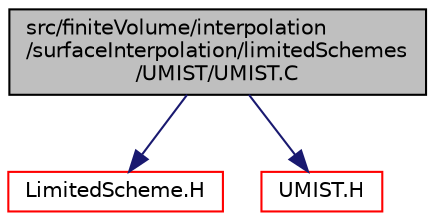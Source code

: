 digraph "src/finiteVolume/interpolation/surfaceInterpolation/limitedSchemes/UMIST/UMIST.C"
{
  bgcolor="transparent";
  edge [fontname="Helvetica",fontsize="10",labelfontname="Helvetica",labelfontsize="10"];
  node [fontname="Helvetica",fontsize="10",shape=record];
  Node1 [label="src/finiteVolume/interpolation\l/surfaceInterpolation/limitedSchemes\l/UMIST/UMIST.C",height=0.2,width=0.4,color="black", fillcolor="grey75", style="filled", fontcolor="black"];
  Node1 -> Node2 [color="midnightblue",fontsize="10",style="solid",fontname="Helvetica"];
  Node2 [label="LimitedScheme.H",height=0.2,width=0.4,color="red",URL="$a06139.html"];
  Node1 -> Node3 [color="midnightblue",fontsize="10",style="solid",fontname="Helvetica"];
  Node3 [label="UMIST.H",height=0.2,width=0.4,color="red",URL="$a06167.html"];
}

